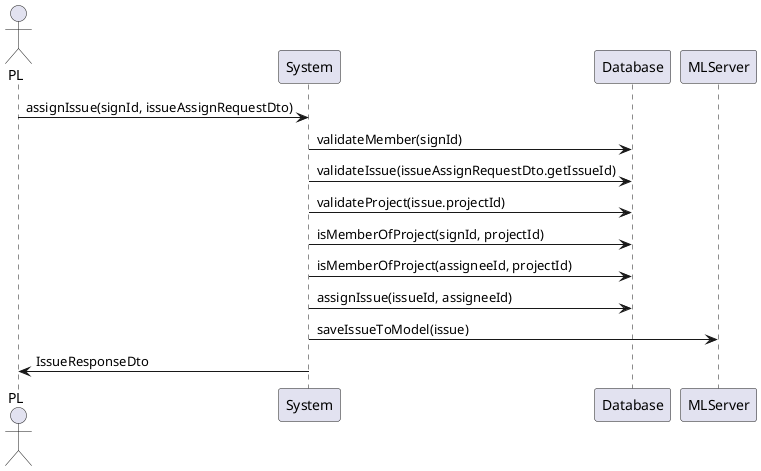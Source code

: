 @startuml
actor PL
participant System
participant DBMS as "Database"

PL -> System: assignIssue(signId, issueAssignRequestDto)
System -> DBMS: validateMember(signId)
System -> DBMS: validateIssue(issueAssignRequestDto.getIssueId)
System -> DBMS: validateProject(issue.projectId)
System -> DBMS: isMemberOfProject(signId, projectId)
System -> DBMS: isMemberOfProject(assigneeId, projectId)
System -> DBMS: assignIssue(issueId, assigneeId)
System -> MLServer: saveIssueToModel(issue)
System -> PL: IssueResponseDto
@enduml
